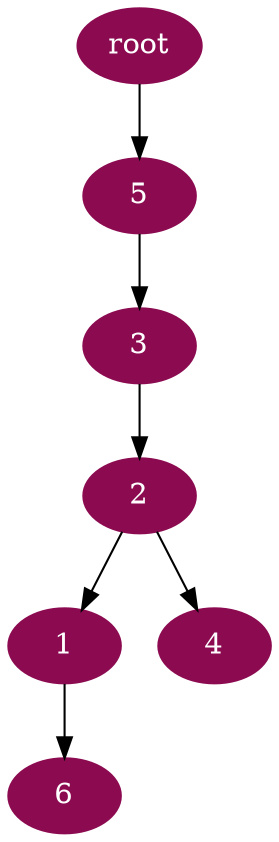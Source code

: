 digraph G {
node [color=deeppink4, style=filled, fontcolor=white];
2 -> 1;
3 -> 2;
5 -> 3;
2 -> 4;
"root" -> 5;
1 -> 6;
}
